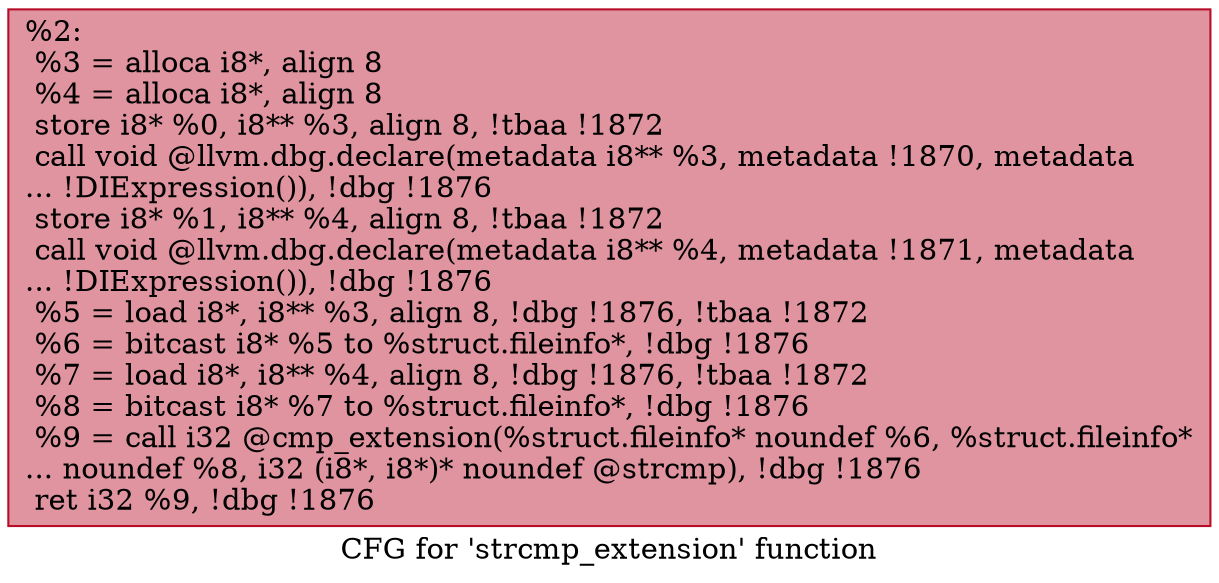digraph "CFG for 'strcmp_extension' function" {
	label="CFG for 'strcmp_extension' function";

	Node0x20df740 [shape=record,color="#b70d28ff", style=filled, fillcolor="#b70d2870",label="{%2:\l  %3 = alloca i8*, align 8\l  %4 = alloca i8*, align 8\l  store i8* %0, i8** %3, align 8, !tbaa !1872\l  call void @llvm.dbg.declare(metadata i8** %3, metadata !1870, metadata\l... !DIExpression()), !dbg !1876\l  store i8* %1, i8** %4, align 8, !tbaa !1872\l  call void @llvm.dbg.declare(metadata i8** %4, metadata !1871, metadata\l... !DIExpression()), !dbg !1876\l  %5 = load i8*, i8** %3, align 8, !dbg !1876, !tbaa !1872\l  %6 = bitcast i8* %5 to %struct.fileinfo*, !dbg !1876\l  %7 = load i8*, i8** %4, align 8, !dbg !1876, !tbaa !1872\l  %8 = bitcast i8* %7 to %struct.fileinfo*, !dbg !1876\l  %9 = call i32 @cmp_extension(%struct.fileinfo* noundef %6, %struct.fileinfo*\l... noundef %8, i32 (i8*, i8*)* noundef @strcmp), !dbg !1876\l  ret i32 %9, !dbg !1876\l}"];
}
